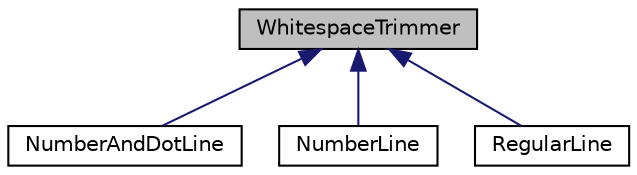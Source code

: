 digraph "WhitespaceTrimmer"
{
 // LATEX_PDF_SIZE
  edge [fontname="Helvetica",fontsize="10",labelfontname="Helvetica",labelfontsize="10"];
  node [fontname="Helvetica",fontsize="10",shape=record];
  Node1 [label="WhitespaceTrimmer",height=0.2,width=0.4,color="black", fillcolor="grey75", style="filled", fontcolor="black",tooltip=" "];
  Node1 -> Node2 [dir="back",color="midnightblue",fontsize="10",style="solid",fontname="Helvetica"];
  Node2 [label="NumberAndDotLine",height=0.2,width=0.4,color="black", fillcolor="white", style="filled",URL="$class_number_and_dot_line.html",tooltip=" "];
  Node1 -> Node3 [dir="back",color="midnightblue",fontsize="10",style="solid",fontname="Helvetica"];
  Node3 [label="NumberLine",height=0.2,width=0.4,color="black", fillcolor="white", style="filled",URL="$class_number_line.html",tooltip=" "];
  Node1 -> Node4 [dir="back",color="midnightblue",fontsize="10",style="solid",fontname="Helvetica"];
  Node4 [label="RegularLine",height=0.2,width=0.4,color="black", fillcolor="white", style="filled",URL="$class_regular_line.html",tooltip=" "];
}
